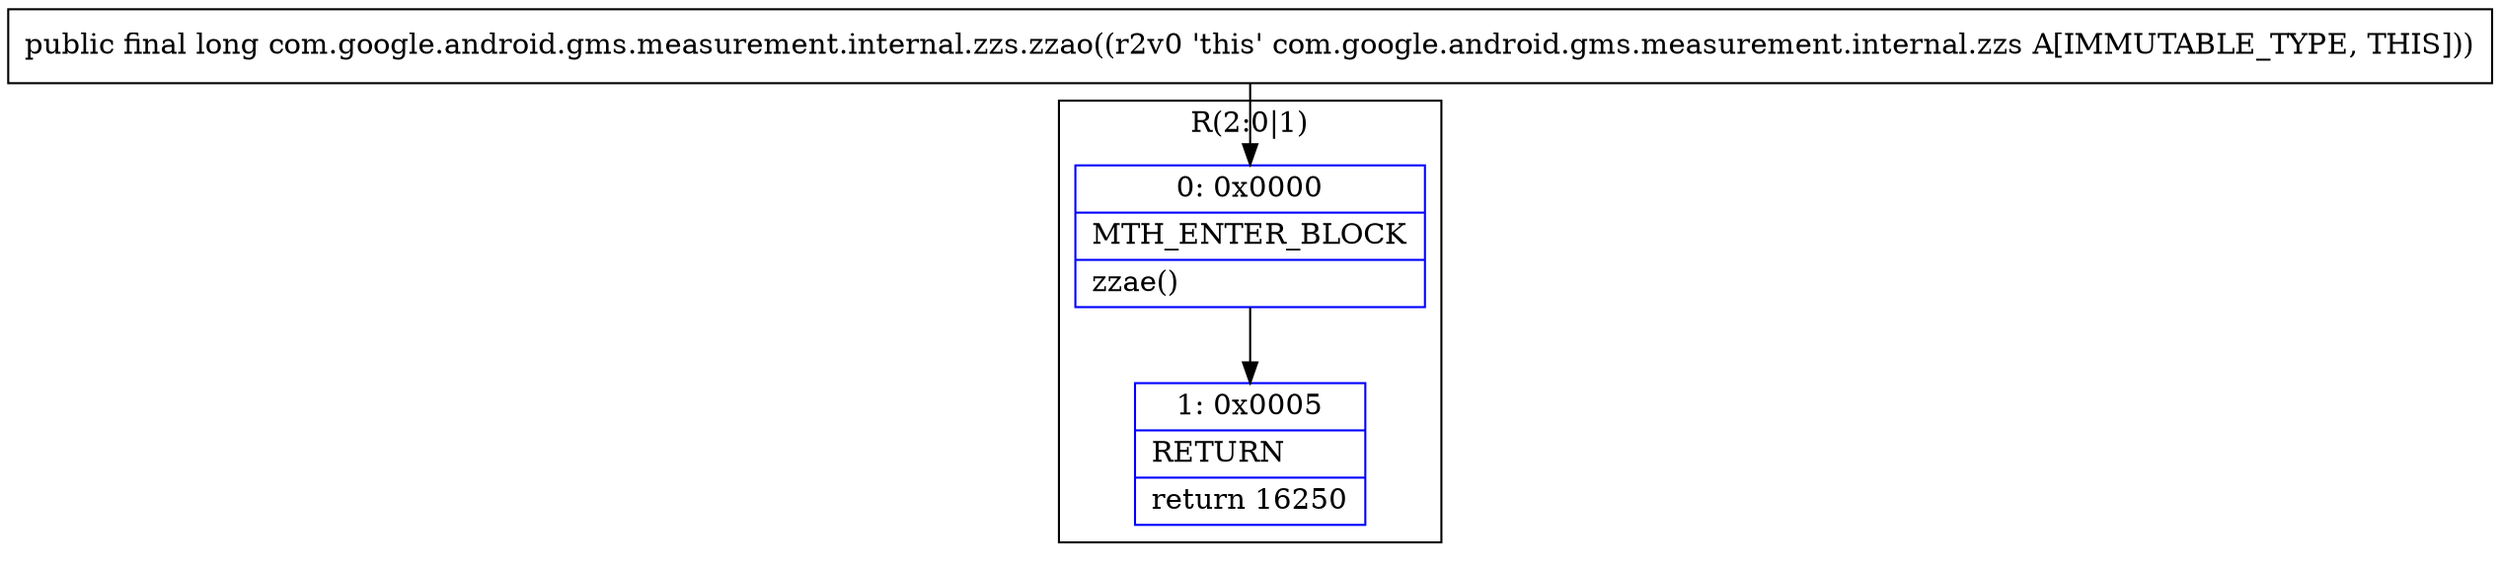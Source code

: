 digraph "CFG forcom.google.android.gms.measurement.internal.zzs.zzao()J" {
subgraph cluster_Region_1911880467 {
label = "R(2:0|1)";
node [shape=record,color=blue];
Node_0 [shape=record,label="{0\:\ 0x0000|MTH_ENTER_BLOCK\l|zzae()\l}"];
Node_1 [shape=record,label="{1\:\ 0x0005|RETURN\l|return 16250\l}"];
}
MethodNode[shape=record,label="{public final long com.google.android.gms.measurement.internal.zzs.zzao((r2v0 'this' com.google.android.gms.measurement.internal.zzs A[IMMUTABLE_TYPE, THIS])) }"];
MethodNode -> Node_0;
Node_0 -> Node_1;
}


